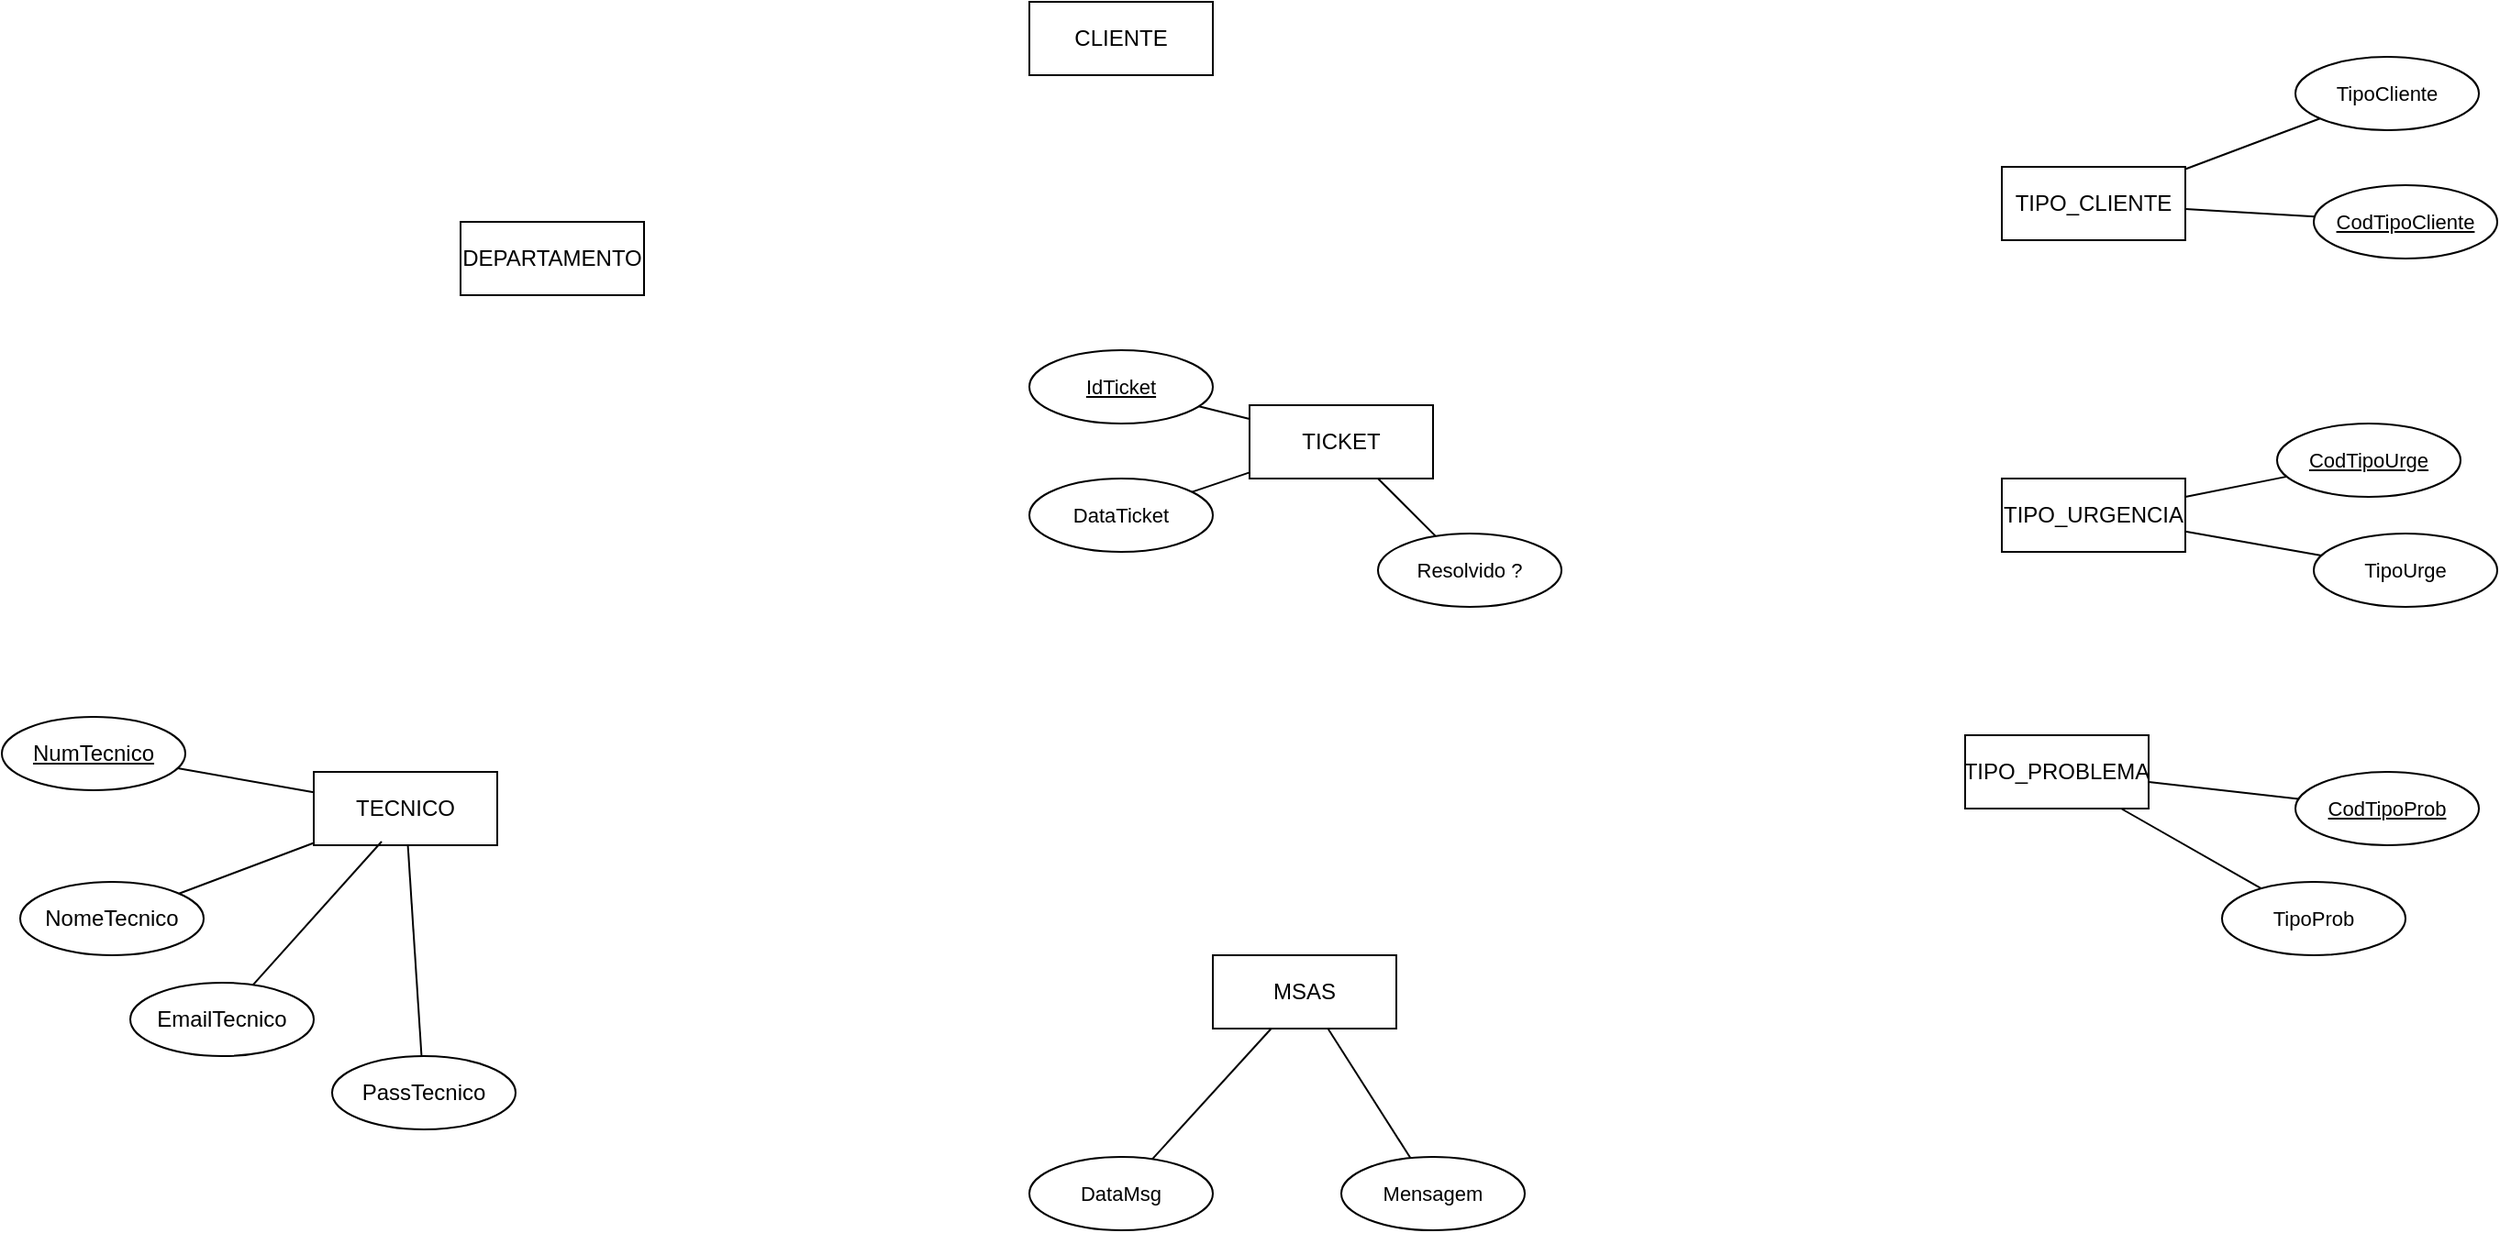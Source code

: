 <mxfile version="28.2.5">
  <diagram name="Página-1" id="FQ1c7I9twIS5Sq4vZ66V">
    <mxGraphModel dx="1858" dy="657" grid="1" gridSize="10" guides="1" tooltips="1" connect="1" arrows="1" fold="1" page="1" pageScale="1" pageWidth="827" pageHeight="1169" math="0" shadow="0">
      <root>
        <mxCell id="0" />
        <mxCell id="1" parent="0" />
        <mxCell id="I4Ivyc5nr6ezCGU0jaoF-1" value="DEPARTAMENTO" style="whiteSpace=wrap;html=1;align=center;" parent="1" vertex="1">
          <mxGeometry x="-10" y="340" width="100" height="40" as="geometry" />
        </mxCell>
        <mxCell id="I4Ivyc5nr6ezCGU0jaoF-2" value="TECNICO" style="whiteSpace=wrap;html=1;align=center;" parent="1" vertex="1">
          <mxGeometry x="-90" y="640" width="100" height="40" as="geometry" />
        </mxCell>
        <mxCell id="I4Ivyc5nr6ezCGU0jaoF-3" value="CLIENTE" style="whiteSpace=wrap;html=1;align=center;" parent="1" vertex="1">
          <mxGeometry x="300" y="220" width="100" height="40" as="geometry" />
        </mxCell>
        <mxCell id="I4Ivyc5nr6ezCGU0jaoF-4" value="TIPO_CLIENTE" style="whiteSpace=wrap;html=1;align=center;" parent="1" vertex="1">
          <mxGeometry x="830" y="310" width="100" height="40" as="geometry" />
        </mxCell>
        <mxCell id="I4Ivyc5nr6ezCGU0jaoF-5" value="TIPO_URGENCIA" style="whiteSpace=wrap;html=1;align=center;" parent="1" vertex="1">
          <mxGeometry x="830" y="480" width="100" height="40" as="geometry" />
        </mxCell>
        <mxCell id="I4Ivyc5nr6ezCGU0jaoF-6" value="TIPO_PROBLEMA" style="whiteSpace=wrap;html=1;align=center;" parent="1" vertex="1">
          <mxGeometry x="810" y="620" width="100" height="40" as="geometry" />
        </mxCell>
        <mxCell id="I4Ivyc5nr6ezCGU0jaoF-7" value="TICKET" style="whiteSpace=wrap;html=1;align=center;" parent="1" vertex="1">
          <mxGeometry x="420" y="440" width="100" height="40" as="geometry" />
        </mxCell>
        <mxCell id="I4Ivyc5nr6ezCGU0jaoF-8" value="MSAS" style="whiteSpace=wrap;html=1;align=center;" parent="1" vertex="1">
          <mxGeometry x="400" y="740" width="100" height="40" as="geometry" />
        </mxCell>
        <mxCell id="I4Ivyc5nr6ezCGU0jaoF-16" style="edgeStyle=none;shape=connector;rounded=0;orthogonalLoop=1;jettySize=auto;html=1;strokeColor=default;align=center;verticalAlign=middle;fontFamily=Helvetica;fontSize=11;fontColor=default;labelBackgroundColor=default;endArrow=none;endFill=0;" parent="1" source="I4Ivyc5nr6ezCGU0jaoF-9" target="I4Ivyc5nr6ezCGU0jaoF-2" edge="1">
          <mxGeometry relative="1" as="geometry" />
        </mxCell>
        <mxCell id="I4Ivyc5nr6ezCGU0jaoF-9" value="NumTecnico" style="ellipse;whiteSpace=wrap;html=1;align=center;fontStyle=4;" parent="1" vertex="1">
          <mxGeometry x="-260" y="610" width="100" height="40" as="geometry" />
        </mxCell>
        <mxCell id="I4Ivyc5nr6ezCGU0jaoF-15" style="edgeStyle=none;shape=connector;rounded=0;orthogonalLoop=1;jettySize=auto;html=1;strokeColor=default;align=center;verticalAlign=middle;fontFamily=Helvetica;fontSize=11;fontColor=default;labelBackgroundColor=default;endArrow=none;endFill=0;" parent="1" source="I4Ivyc5nr6ezCGU0jaoF-10" target="I4Ivyc5nr6ezCGU0jaoF-2" edge="1">
          <mxGeometry relative="1" as="geometry" />
        </mxCell>
        <mxCell id="I4Ivyc5nr6ezCGU0jaoF-10" value="NomeTecnico" style="ellipse;whiteSpace=wrap;html=1;align=center;" parent="1" vertex="1">
          <mxGeometry x="-250" y="700" width="100" height="40" as="geometry" />
        </mxCell>
        <mxCell id="I4Ivyc5nr6ezCGU0jaoF-11" value="EmailTecnico" style="ellipse;whiteSpace=wrap;html=1;align=center;" parent="1" vertex="1">
          <mxGeometry x="-190" y="755" width="100" height="40" as="geometry" />
        </mxCell>
        <mxCell id="I4Ivyc5nr6ezCGU0jaoF-14" style="edgeStyle=none;shape=connector;rounded=0;orthogonalLoop=1;jettySize=auto;html=1;strokeColor=default;align=center;verticalAlign=middle;fontFamily=Helvetica;fontSize=11;fontColor=default;labelBackgroundColor=default;endArrow=none;endFill=0;" parent="1" source="I4Ivyc5nr6ezCGU0jaoF-12" target="I4Ivyc5nr6ezCGU0jaoF-2" edge="1">
          <mxGeometry relative="1" as="geometry" />
        </mxCell>
        <mxCell id="I4Ivyc5nr6ezCGU0jaoF-12" value="PassTecnico" style="ellipse;whiteSpace=wrap;html=1;align=center;" parent="1" vertex="1">
          <mxGeometry x="-80" y="795" width="100" height="40" as="geometry" />
        </mxCell>
        <mxCell id="I4Ivyc5nr6ezCGU0jaoF-13" style="rounded=0;orthogonalLoop=1;jettySize=auto;html=1;entryX=0.37;entryY=0.95;entryDx=0;entryDy=0;entryPerimeter=0;endArrow=none;endFill=0;" parent="1" source="I4Ivyc5nr6ezCGU0jaoF-11" target="I4Ivyc5nr6ezCGU0jaoF-2" edge="1">
          <mxGeometry relative="1" as="geometry" />
        </mxCell>
        <mxCell id="gHh-t5LjryJ9jWmuORSJ-4" style="edgeStyle=none;shape=connector;rounded=0;orthogonalLoop=1;jettySize=auto;html=1;strokeColor=default;align=center;verticalAlign=middle;fontFamily=Helvetica;fontSize=11;fontColor=default;labelBackgroundColor=default;endArrow=none;endFill=0;" edge="1" parent="1" source="gHh-t5LjryJ9jWmuORSJ-1" target="I4Ivyc5nr6ezCGU0jaoF-8">
          <mxGeometry relative="1" as="geometry" />
        </mxCell>
        <mxCell id="gHh-t5LjryJ9jWmuORSJ-1" value="DataMsg" style="ellipse;whiteSpace=wrap;html=1;align=center;fontFamily=Helvetica;fontSize=11;fontColor=default;labelBackgroundColor=default;" vertex="1" parent="1">
          <mxGeometry x="300" y="850" width="100" height="40" as="geometry" />
        </mxCell>
        <mxCell id="gHh-t5LjryJ9jWmuORSJ-3" style="edgeStyle=none;shape=connector;rounded=0;orthogonalLoop=1;jettySize=auto;html=1;strokeColor=default;align=center;verticalAlign=middle;fontFamily=Helvetica;fontSize=11;fontColor=default;labelBackgroundColor=default;endArrow=none;endFill=0;" edge="1" parent="1" source="gHh-t5LjryJ9jWmuORSJ-2" target="I4Ivyc5nr6ezCGU0jaoF-8">
          <mxGeometry relative="1" as="geometry" />
        </mxCell>
        <mxCell id="gHh-t5LjryJ9jWmuORSJ-2" value="Mensagem" style="ellipse;whiteSpace=wrap;html=1;align=center;fontFamily=Helvetica;fontSize=11;fontColor=default;labelBackgroundColor=default;" vertex="1" parent="1">
          <mxGeometry x="470" y="850" width="100" height="40" as="geometry" />
        </mxCell>
        <mxCell id="gHh-t5LjryJ9jWmuORSJ-8" style="edgeStyle=none;shape=connector;rounded=0;orthogonalLoop=1;jettySize=auto;html=1;strokeColor=default;align=center;verticalAlign=middle;fontFamily=Helvetica;fontSize=11;fontColor=default;labelBackgroundColor=default;endArrow=none;endFill=0;" edge="1" parent="1" source="gHh-t5LjryJ9jWmuORSJ-5" target="I4Ivyc5nr6ezCGU0jaoF-6">
          <mxGeometry relative="1" as="geometry" />
        </mxCell>
        <mxCell id="gHh-t5LjryJ9jWmuORSJ-5" value="TipoProb" style="ellipse;whiteSpace=wrap;html=1;align=center;fontFamily=Helvetica;fontSize=11;fontColor=default;labelBackgroundColor=default;" vertex="1" parent="1">
          <mxGeometry x="950" y="700" width="100" height="40" as="geometry" />
        </mxCell>
        <mxCell id="gHh-t5LjryJ9jWmuORSJ-7" style="edgeStyle=none;shape=connector;rounded=0;orthogonalLoop=1;jettySize=auto;html=1;strokeColor=default;align=center;verticalAlign=middle;fontFamily=Helvetica;fontSize=11;fontColor=default;labelBackgroundColor=default;endArrow=none;endFill=0;" edge="1" parent="1" source="gHh-t5LjryJ9jWmuORSJ-6" target="I4Ivyc5nr6ezCGU0jaoF-6">
          <mxGeometry relative="1" as="geometry" />
        </mxCell>
        <mxCell id="gHh-t5LjryJ9jWmuORSJ-6" value="CodTipoProb" style="ellipse;whiteSpace=wrap;html=1;align=center;fontStyle=4;fontFamily=Helvetica;fontSize=11;fontColor=default;labelBackgroundColor=default;" vertex="1" parent="1">
          <mxGeometry x="990" y="640" width="100" height="40" as="geometry" />
        </mxCell>
        <mxCell id="gHh-t5LjryJ9jWmuORSJ-10" style="edgeStyle=none;shape=connector;rounded=0;orthogonalLoop=1;jettySize=auto;html=1;strokeColor=default;align=center;verticalAlign=middle;fontFamily=Helvetica;fontSize=11;fontColor=default;labelBackgroundColor=default;endArrow=none;endFill=0;" edge="1" parent="1" source="gHh-t5LjryJ9jWmuORSJ-9" target="I4Ivyc5nr6ezCGU0jaoF-5">
          <mxGeometry relative="1" as="geometry" />
        </mxCell>
        <mxCell id="gHh-t5LjryJ9jWmuORSJ-9" value="TipoUrge" style="ellipse;whiteSpace=wrap;html=1;align=center;fontFamily=Helvetica;fontSize=11;fontColor=default;labelBackgroundColor=default;" vertex="1" parent="1">
          <mxGeometry x="1000" y="510" width="100" height="40" as="geometry" />
        </mxCell>
        <mxCell id="gHh-t5LjryJ9jWmuORSJ-13" style="edgeStyle=none;shape=connector;rounded=0;orthogonalLoop=1;jettySize=auto;html=1;strokeColor=default;align=center;verticalAlign=middle;fontFamily=Helvetica;fontSize=11;fontColor=default;labelBackgroundColor=default;endArrow=none;endFill=0;" edge="1" parent="1" source="gHh-t5LjryJ9jWmuORSJ-12" target="I4Ivyc5nr6ezCGU0jaoF-5">
          <mxGeometry relative="1" as="geometry" />
        </mxCell>
        <mxCell id="gHh-t5LjryJ9jWmuORSJ-12" value="CodTipoUrge" style="ellipse;whiteSpace=wrap;html=1;align=center;fontStyle=4;fontFamily=Helvetica;fontSize=11;fontColor=default;labelBackgroundColor=default;" vertex="1" parent="1">
          <mxGeometry x="980" y="450" width="100" height="40" as="geometry" />
        </mxCell>
        <mxCell id="gHh-t5LjryJ9jWmuORSJ-17" style="edgeStyle=none;shape=connector;rounded=0;orthogonalLoop=1;jettySize=auto;html=1;strokeColor=default;align=center;verticalAlign=middle;fontFamily=Helvetica;fontSize=11;fontColor=default;labelBackgroundColor=default;endArrow=none;endFill=0;" edge="1" parent="1" source="gHh-t5LjryJ9jWmuORSJ-15" target="I4Ivyc5nr6ezCGU0jaoF-4">
          <mxGeometry relative="1" as="geometry" />
        </mxCell>
        <mxCell id="gHh-t5LjryJ9jWmuORSJ-15" value="CodTipoCliente" style="ellipse;whiteSpace=wrap;html=1;align=center;fontStyle=4;fontFamily=Helvetica;fontSize=11;fontColor=default;labelBackgroundColor=default;" vertex="1" parent="1">
          <mxGeometry x="1000" y="320" width="100" height="40" as="geometry" />
        </mxCell>
        <mxCell id="gHh-t5LjryJ9jWmuORSJ-20" style="edgeStyle=none;shape=connector;rounded=0;orthogonalLoop=1;jettySize=auto;html=1;strokeColor=default;align=center;verticalAlign=middle;fontFamily=Helvetica;fontSize=11;fontColor=default;labelBackgroundColor=default;endArrow=none;endFill=0;" edge="1" parent="1" source="gHh-t5LjryJ9jWmuORSJ-16" target="I4Ivyc5nr6ezCGU0jaoF-4">
          <mxGeometry relative="1" as="geometry" />
        </mxCell>
        <mxCell id="gHh-t5LjryJ9jWmuORSJ-16" value="TipoCliente" style="ellipse;whiteSpace=wrap;html=1;align=center;fontFamily=Helvetica;fontSize=11;fontColor=default;labelBackgroundColor=default;" vertex="1" parent="1">
          <mxGeometry x="990" y="250" width="100" height="40" as="geometry" />
        </mxCell>
        <mxCell id="gHh-t5LjryJ9jWmuORSJ-27" style="edgeStyle=none;shape=connector;rounded=0;orthogonalLoop=1;jettySize=auto;html=1;strokeColor=default;align=center;verticalAlign=middle;fontFamily=Helvetica;fontSize=11;fontColor=default;labelBackgroundColor=default;endArrow=none;endFill=0;" edge="1" parent="1" source="gHh-t5LjryJ9jWmuORSJ-21" target="I4Ivyc5nr6ezCGU0jaoF-7">
          <mxGeometry relative="1" as="geometry" />
        </mxCell>
        <mxCell id="gHh-t5LjryJ9jWmuORSJ-21" value="IdTicket" style="ellipse;whiteSpace=wrap;html=1;align=center;fontStyle=4;fontFamily=Helvetica;fontSize=11;fontColor=default;labelBackgroundColor=default;" vertex="1" parent="1">
          <mxGeometry x="300" y="410" width="100" height="40" as="geometry" />
        </mxCell>
        <mxCell id="gHh-t5LjryJ9jWmuORSJ-24" style="edgeStyle=none;shape=connector;rounded=0;orthogonalLoop=1;jettySize=auto;html=1;strokeColor=default;align=center;verticalAlign=middle;fontFamily=Helvetica;fontSize=11;fontColor=default;labelBackgroundColor=default;endArrow=none;endFill=0;" edge="1" parent="1" source="gHh-t5LjryJ9jWmuORSJ-22" target="I4Ivyc5nr6ezCGU0jaoF-7">
          <mxGeometry relative="1" as="geometry" />
        </mxCell>
        <mxCell id="gHh-t5LjryJ9jWmuORSJ-22" value="DataTicket" style="ellipse;whiteSpace=wrap;html=1;align=center;fontFamily=Helvetica;fontSize=11;fontColor=default;labelBackgroundColor=default;" vertex="1" parent="1">
          <mxGeometry x="300" y="480" width="100" height="40" as="geometry" />
        </mxCell>
        <mxCell id="gHh-t5LjryJ9jWmuORSJ-26" style="edgeStyle=none;shape=connector;rounded=0;orthogonalLoop=1;jettySize=auto;html=1;strokeColor=default;align=center;verticalAlign=middle;fontFamily=Helvetica;fontSize=11;fontColor=default;labelBackgroundColor=default;endArrow=none;endFill=0;" edge="1" parent="1" source="gHh-t5LjryJ9jWmuORSJ-23" target="I4Ivyc5nr6ezCGU0jaoF-7">
          <mxGeometry relative="1" as="geometry" />
        </mxCell>
        <mxCell id="gHh-t5LjryJ9jWmuORSJ-23" value="Resolvido ?" style="ellipse;whiteSpace=wrap;html=1;align=center;fontFamily=Helvetica;fontSize=11;fontColor=default;labelBackgroundColor=default;" vertex="1" parent="1">
          <mxGeometry x="490" y="510" width="100" height="40" as="geometry" />
        </mxCell>
      </root>
    </mxGraphModel>
  </diagram>
</mxfile>
